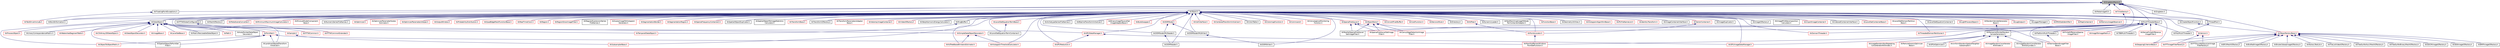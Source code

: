 digraph "itkSingletonMacro.h"
{
 // LATEX_PDF_SIZE
  edge [fontname="Helvetica",fontsize="10",labelfontname="Helvetica",labelfontsize="10"];
  node [fontname="Helvetica",fontsize="10",shape=record];
  Node1 [label="itkSingletonMacro.h",height=0.2,width=0.4,color="black", fillcolor="grey75", style="filled", fontcolor="black",tooltip=" "];
  Node1 -> Node2 [dir="back",color="midnightblue",fontsize="10",style="solid",fontname="Helvetica"];
  Node2 [label="itkBuildInformation.h",height=0.2,width=0.4,color="black", fillcolor="white", style="filled",URL="$itkBuildInformation_8h.html",tooltip=" "];
  Node1 -> Node3 [dir="back",color="midnightblue",fontsize="10",style="solid",fontname="Helvetica"];
  Node3 [label="itkDataObject.h",height=0.2,width=0.4,color="black", fillcolor="white", style="filled",URL="$itkDataObject_8h.html",tooltip=" "];
  Node3 -> Node4 [dir="back",color="midnightblue",fontsize="10",style="solid",fontname="Helvetica"];
  Node4 [label="itkAutoPointerDataObject\lDecorator.h",height=0.2,width=0.4,color="black", fillcolor="white", style="filled",URL="$itkAutoPointerDataObjectDecorator_8h.html",tooltip=" "];
  Node3 -> Node5 [dir="back",color="midnightblue",fontsize="10",style="solid",fontname="Helvetica"];
  Node5 [label="itkCSVArray2DDataObject.h",height=0.2,width=0.4,color="red", fillcolor="white", style="filled",URL="$itkCSVArray2DDataObject_8h.html",tooltip=" "];
  Node3 -> Node7 [dir="back",color="midnightblue",fontsize="10",style="solid",fontname="Helvetica"];
  Node7 [label="itkDataObjectDecorator.h",height=0.2,width=0.4,color="red", fillcolor="white", style="filled",URL="$itkDataObjectDecorator_8h.html",tooltip=" "];
  Node3 -> Node39 [dir="back",color="midnightblue",fontsize="10",style="solid",fontname="Helvetica"];
  Node39 [label="itkGPUDataManager.h",height=0.2,width=0.4,color="red", fillcolor="white", style="filled",URL="$itkGPUDataManager_8h.html",tooltip=" "];
  Node39 -> Node53 [dir="back",color="midnightblue",fontsize="10",style="solid",fontname="Helvetica"];
  Node53 [label="itkGPUImageDataManager.h",height=0.2,width=0.4,color="red", fillcolor="white", style="filled",URL="$itkGPUImageDataManager_8h.html",tooltip=" "];
  Node39 -> Node66 [dir="back",color="midnightblue",fontsize="10",style="solid",fontname="Helvetica"];
  Node66 [label="itkGPUReduction.h",height=0.2,width=0.4,color="red", fillcolor="white", style="filled",URL="$itkGPUReduction_8h.html",tooltip=" "];
  Node3 -> Node67 [dir="back",color="midnightblue",fontsize="10",style="solid",fontname="Helvetica"];
  Node67 [label="itkImageBase.h",height=0.2,width=0.4,color="red", fillcolor="white", style="filled",URL="$itkImageBase_8h.html",tooltip=" "];
  Node3 -> Node940 [dir="back",color="midnightblue",fontsize="10",style="solid",fontname="Helvetica"];
  Node940 [label="itkLevelSetBase.h",height=0.2,width=0.4,color="red", fillcolor="white", style="filled",URL="$itkLevelSetBase_8h.html",tooltip=" "];
  Node3 -> Node942 [dir="back",color="midnightblue",fontsize="10",style="solid",fontname="Helvetica"];
  Node942 [label="itkMatrixResizeableDataObject.h",height=0.2,width=0.4,color="black", fillcolor="white", style="filled",URL="$itkMatrixResizeableDataObject_8h.html",tooltip=" "];
  Node3 -> Node943 [dir="back",color="midnightblue",fontsize="10",style="solid",fontname="Helvetica"];
  Node943 [label="itkPath.h",height=0.2,width=0.4,color="red", fillcolor="white", style="filled",URL="$itkPath_8h.html",tooltip=" "];
  Node3 -> Node952 [dir="back",color="midnightblue",fontsize="10",style="solid",fontname="Helvetica"];
  Node952 [label="itkPointSet.h",height=0.2,width=0.4,color="red", fillcolor="white", style="filled",URL="$itkPointSet_8h.html",tooltip=" "];
  Node952 -> Node263 [dir="back",color="midnightblue",fontsize="10",style="solid",fontname="Helvetica"];
  Node263 [label="itkLandmarkBasedTransform\lInitializer.h",height=0.2,width=0.4,color="black", fillcolor="white", style="filled",URL="$itkLandmarkBasedTransformInitializer_8h.html",tooltip=" "];
  Node952 -> Node959 [dir="back",color="midnightblue",fontsize="10",style="solid",fontname="Helvetica"];
  Node959 [label="itkManifoldParzenWindows\lPointSetFunction.h",height=0.2,width=0.4,color="red", fillcolor="white", style="filled",URL="$itkManifoldParzenWindowsPointSetFunction_8h.html",tooltip=" "];
  Node952 -> Node181 [dir="back",color="midnightblue",fontsize="10",style="solid",fontname="Helvetica"];
  Node181 [label="itkObjectToObjectMetric.h",height=0.2,width=0.4,color="red", fillcolor="white", style="filled",URL="$itkObjectToObjectMetric_8h.html",tooltip=" "];
  Node952 -> Node991 [dir="back",color="midnightblue",fontsize="10",style="solid",fontname="Helvetica"];
  Node991 [label="itkSpatialObjectToPointSet\lFilter.h",height=0.2,width=0.4,color="black", fillcolor="white", style="filled",URL="$itkSpatialObjectToPointSetFilter_8h.html",tooltip=" "];
  Node3 -> Node992 [dir="back",color="midnightblue",fontsize="10",style="solid",fontname="Helvetica"];
  Node992 [label="itkProcessObject.h",height=0.2,width=0.4,color="red", fillcolor="white", style="filled",URL="$itkProcessObject_8h.html",tooltip=" "];
  Node3 -> Node1139 [dir="back",color="midnightblue",fontsize="10",style="solid",fontname="Helvetica"];
  Node1139 [label="itkSample.h",height=0.2,width=0.4,color="red", fillcolor="white", style="filled",URL="$itkSample_8h.html",tooltip=" "];
  Node1139 -> Node1152 [dir="back",color="midnightblue",fontsize="10",style="solid",fontname="Helvetica"];
  Node1152 [label="itkSubsamplerBase.h",height=0.2,width=0.4,color="red", fillcolor="white", style="filled",URL="$itkSubsamplerBase_8h.html",tooltip=" "];
  Node3 -> Node1157 [dir="back",color="midnightblue",fontsize="10",style="solid",fontname="Helvetica"];
  Node1157 [label="itkSimpleDataObjectDecorator.h",height=0.2,width=0.4,color="red", fillcolor="white", style="filled",URL="$itkSimpleDataObjectDecorator_8h.html",tooltip=" "];
  Node1157 -> Node1042 [dir="back",color="midnightblue",fontsize="10",style="solid",fontname="Helvetica"];
  Node1042 [label="itkHistogramThresholdCalculator.h",height=0.2,width=0.4,color="red", fillcolor="white", style="filled",URL="$itkHistogramThresholdCalculator_8h.html",tooltip=" "];
  Node1157 -> Node1159 [dir="back",color="midnightblue",fontsize="10",style="solid",fontname="Helvetica"];
  Node1159 [label="itkKdTreeBasedKmeansEstimator.h",height=0.2,width=0.4,color="red", fillcolor="white", style="filled",URL="$itkKdTreeBasedKmeansEstimator_8h.html",tooltip=" "];
  Node3 -> Node991 [dir="back",color="midnightblue",fontsize="10",style="solid",fontname="Helvetica"];
  Node3 -> Node1160 [dir="back",color="midnightblue",fontsize="10",style="solid",fontname="Helvetica"];
  Node1160 [label="itkTemporalDataObject.h",height=0.2,width=0.4,color="red", fillcolor="white", style="filled",URL="$itkTemporalDataObject_8h.html",tooltip=" "];
  Node3 -> Node1161 [dir="back",color="midnightblue",fontsize="10",style="solid",fontname="Helvetica"];
  Node1161 [label="itkUnaryCorrespondenceMatrix.h",height=0.2,width=0.4,color="black", fillcolor="white", style="filled",URL="$itkUnaryCorrespondenceMatrix_8h.html",tooltip=" "];
  Node3 -> Node1039 [dir="back",color="midnightblue",fontsize="10",style="solid",fontname="Helvetica"];
  Node1039 [label="itkWatershedSegmentTable.h",height=0.2,width=0.4,color="red", fillcolor="white", style="filled",URL="$itkWatershedSegmentTable_8h.html",tooltip=" "];
  Node1 -> Node1162 [dir="back",color="midnightblue",fontsize="10",style="solid",fontname="Helvetica"];
  Node1162 [label="itkFFTWGlobalConfiguration.h",height=0.2,width=0.4,color="black", fillcolor="white", style="filled",URL="$itkFFTWGlobalConfiguration_8h.html",tooltip=" "];
  Node1162 -> Node1163 [dir="back",color="midnightblue",fontsize="10",style="solid",fontname="Helvetica"];
  Node1163 [label="itkFFTWCommon.h",height=0.2,width=0.4,color="red", fillcolor="white", style="filled",URL="$itkFFTWCommon_8h.html",tooltip=" "];
  Node1162 -> Node1164 [dir="back",color="midnightblue",fontsize="10",style="solid",fontname="Helvetica"];
  Node1164 [label="itkFFTWCommonExtended.h",height=0.2,width=0.4,color="red", fillcolor="white", style="filled",URL="$itkFFTWCommonExtended_8h.html",tooltip=" "];
  Node1 -> Node1165 [dir="back",color="midnightblue",fontsize="10",style="solid",fontname="Helvetica"];
  Node1165 [label="itkFloatingPointExceptions.h",height=0.2,width=0.4,color="black", fillcolor="white", style="filled",URL="$itkFloatingPointExceptions_8h.html",tooltip=" "];
  Node1165 -> Node1166 [dir="back",color="midnightblue",fontsize="10",style="solid",fontname="Helvetica"];
  Node1166 [label="itkTestDriverInclude.h",height=0.2,width=0.4,color="red", fillcolor="white", style="filled",URL="$itkTestDriverInclude_8h.html",tooltip=" "];
  Node1 -> Node1169 [dir="back",color="midnightblue",fontsize="10",style="solid",fontname="Helvetica"];
  Node1169 [label="itkMersenneTwisterRandom\lVariateGenerator.h",height=0.2,width=0.4,color="black", fillcolor="white", style="filled",URL="$itkMersenneTwisterRandomVariateGenerator_8h.html",tooltip=" "];
  Node1169 -> Node626 [dir="back",color="midnightblue",fontsize="10",style="solid",fontname="Helvetica"];
  Node626 [label="itkImageRandomConstIterator\lWithIndex.h",height=0.2,width=0.4,color="red", fillcolor="white", style="filled",URL="$itkImageRandomConstIteratorWithIndex_8h.html",tooltip=" "];
  Node1169 -> Node647 [dir="back",color="midnightblue",fontsize="10",style="solid",fontname="Helvetica"];
  Node647 [label="itkImageRandomConstIterator\lWithOnlyIndex.h",height=0.2,width=0.4,color="black", fillcolor="white", style="filled",URL="$itkImageRandomConstIteratorWithOnlyIndex_8h.html",tooltip=" "];
  Node1169 -> Node632 [dir="back",color="midnightblue",fontsize="10",style="solid",fontname="Helvetica"];
  Node632 [label="itkImageRandomNonRepeating\lConstIteratorWithIndex.h",height=0.2,width=0.4,color="red", fillcolor="white", style="filled",URL="$itkImageRandomNonRepeatingConstIteratorWithIndex_8h.html",tooltip=" "];
  Node1169 -> Node1170 [dir="back",color="midnightblue",fontsize="10",style="solid",fontname="Helvetica"];
  Node1170 [label="itkParticleSwarmOptimizer\lBase.h",height=0.2,width=0.4,color="red", fillcolor="white", style="filled",URL="$itkParticleSwarmOptimizerBase_8h.html",tooltip=" "];
  Node1169 -> Node1173 [dir="back",color="midnightblue",fontsize="10",style="solid",fontname="Helvetica"];
  Node1173 [label="itkSPSAOptimizer.h",height=0.2,width=0.4,color="black", fillcolor="white", style="filled",URL="$itkSPSAOptimizer_8h.html",tooltip=" "];
  Node1169 -> Node1155 [dir="back",color="midnightblue",fontsize="10",style="solid",fontname="Helvetica"];
  Node1155 [label="itkUniformRandomSpatialNeighbor\lSubsampler.h",height=0.2,width=0.4,color="red", fillcolor="white", style="filled",URL="$itkUniformRandomSpatialNeighborSubsampler_8h.html",tooltip=" "];
  Node1 -> Node1174 [dir="back",color="midnightblue",fontsize="10",style="solid",fontname="Helvetica"];
  Node1174 [label="itkMetaImageIO.h",height=0.2,width=0.4,color="black", fillcolor="white", style="filled",URL="$itkMetaImageIO_8h.html",tooltip=" "];
  Node1 -> Node1055 [dir="back",color="midnightblue",fontsize="10",style="solid",fontname="Helvetica"];
  Node1055 [label="itkMultiThreaderBase.h",height=0.2,width=0.4,color="black", fillcolor="white", style="filled",URL="$itkMultiThreaderBase_8h.html",tooltip=" "];
  Node1055 -> Node279 [dir="back",color="midnightblue",fontsize="10",style="solid",fontname="Helvetica"];
  Node279 [label="itkCannyEdgeDetectionImage\lFilter.h",height=0.2,width=0.4,color="red", fillcolor="white", style="filled",URL="$itkCannyEdgeDetectionImageFilter_8h.html",tooltip=" "];
  Node1055 -> Node303 [dir="back",color="midnightblue",fontsize="10",style="solid",fontname="Helvetica"];
  Node303 [label="itkDenseFiniteDifference\lImageFilter.h",height=0.2,width=0.4,color="red", fillcolor="white", style="filled",URL="$itkDenseFiniteDifferenceImageFilter_8h.html",tooltip=" "];
  Node1055 -> Node1056 [dir="back",color="midnightblue",fontsize="10",style="solid",fontname="Helvetica"];
  Node1056 [label="itkDomainThreader.h",height=0.2,width=0.4,color="red", fillcolor="white", style="filled",URL="$itkDomainThreader_8h.html",tooltip=" "];
  Node1055 -> Node305 [dir="back",color="midnightblue",fontsize="10",style="solid",fontname="Helvetica"];
  Node305 [label="itkFiniteDifferenceSparse\lImageFilter.h",height=0.2,width=0.4,color="red", fillcolor="white", style="filled",URL="$itkFiniteDifferenceSparseImageFilter_8h.html",tooltip=" "];
  Node1055 -> Node84 [dir="back",color="midnightblue",fontsize="10",style="solid",fontname="Helvetica"];
  Node84 [label="itkImageToImageMetric.h",height=0.2,width=0.4,color="red", fillcolor="white", style="filled",URL="$itkImageToImageMetric_8h.html",tooltip=" "];
  Node1055 -> Node959 [dir="back",color="midnightblue",fontsize="10",style="solid",fontname="Helvetica"];
  Node1055 -> Node311 [dir="back",color="midnightblue",fontsize="10",style="solid",fontname="Helvetica"];
  Node311 [label="itkNarrowBandImageFilter\lBase.h",height=0.2,width=0.4,color="red", fillcolor="white", style="filled",URL="$itkNarrowBandImageFilterBase_8h.html",tooltip=" "];
  Node1055 -> Node312 [dir="back",color="midnightblue",fontsize="10",style="solid",fontname="Helvetica"];
  Node312 [label="itkParallelSparseFieldLevel\lSetImageFilter.h",height=0.2,width=0.4,color="black", fillcolor="white", style="filled",URL="$itkParallelSparseFieldLevelSetImageFilter_8h.html",tooltip=" "];
  Node1055 -> Node1077 [dir="back",color="midnightblue",fontsize="10",style="solid",fontname="Helvetica"];
  Node1077 [label="itkPlatformMultiThreader.h",height=0.2,width=0.4,color="black", fillcolor="white", style="filled",URL="$itkPlatformMultiThreader_8h.html",tooltip=" "];
  Node1077 -> Node311 [dir="back",color="midnightblue",fontsize="10",style="solid",fontname="Helvetica"];
  Node1055 -> Node1078 [dir="back",color="midnightblue",fontsize="10",style="solid",fontname="Helvetica"];
  Node1078 [label="itkPoolMultiThreader.h",height=0.2,width=0.4,color="black", fillcolor="white", style="filled",URL="$itkPoolMultiThreader_8h.html",tooltip=" "];
  Node1055 -> Node313 [dir="back",color="midnightblue",fontsize="10",style="solid",fontname="Helvetica"];
  Node313 [label="itkSparseFieldLevelSetImage\lFilter.h",height=0.2,width=0.4,color="red", fillcolor="white", style="filled",URL="$itkSparseFieldLevelSetImageFilter_8h.html",tooltip=" "];
  Node1055 -> Node1079 [dir="back",color="midnightblue",fontsize="10",style="solid",fontname="Helvetica"];
  Node1079 [label="itkTBBMultiThreader.h",height=0.2,width=0.4,color="black", fillcolor="white", style="filled",URL="$itkTBBMultiThreader_8h.html",tooltip=" "];
  Node1055 -> Node1080 [dir="back",color="midnightblue",fontsize="10",style="solid",fontname="Helvetica"];
  Node1080 [label="itkThreadedDomainPartitioner.h",height=0.2,width=0.4,color="red", fillcolor="white", style="filled",URL="$itkThreadedDomainPartitioner_8h.html",tooltip=" "];
  Node1 -> Node1175 [dir="back",color="midnightblue",fontsize="10",style="solid",fontname="Helvetica"];
  Node1175 [label="itkObject.h",height=0.2,width=0.4,color="black", fillcolor="white", style="filled",URL="$itkObject_8h.html",tooltip=" "];
  Node1175 -> Node1176 [dir="back",color="midnightblue",fontsize="10",style="solid",fontname="Helvetica"];
  Node1176 [label="itkArchetypeSeriesFileNames.h",height=0.2,width=0.4,color="black", fillcolor="white", style="filled",URL="$itkArchetypeSeriesFileNames_8h.html",tooltip=" "];
  Node1175 -> Node1177 [dir="back",color="midnightblue",fontsize="10",style="solid",fontname="Helvetica"];
  Node1177 [label="itkBSplineTransformInitializer.h",height=0.2,width=0.4,color="black", fillcolor="white", style="filled",URL="$itkBSplineTransformInitializer_8h.html",tooltip=" "];
  Node1175 -> Node264 [dir="back",color="midnightblue",fontsize="10",style="solid",fontname="Helvetica"];
  Node264 [label="itkBinaryImageToLevelSet\lImageAdaptorBase.h",height=0.2,width=0.4,color="red", fillcolor="white", style="filled",URL="$itkBinaryImageToLevelSetImageAdaptorBase_8h.html",tooltip=" "];
  Node1175 -> Node2 [dir="back",color="midnightblue",fontsize="10",style="solid",fontname="Helvetica"];
  Node1175 -> Node1178 [dir="back",color="midnightblue",fontsize="10",style="solid",fontname="Helvetica"];
  Node1178 [label="itkByteSwapper.h",height=0.2,width=0.4,color="red", fillcolor="white", style="filled",URL="$itkByteSwapper_8h.html",tooltip=" "];
  Node1175 -> Node1197 [dir="back",color="midnightblue",fontsize="10",style="solid",fontname="Helvetica"];
  Node1197 [label="itkCellInterface.h",height=0.2,width=0.4,color="red", fillcolor="white", style="filled",URL="$itkCellInterface_8h.html",tooltip=" "];
  Node1175 -> Node652 [dir="back",color="midnightblue",fontsize="10",style="solid",fontname="Helvetica"];
  Node652 [label="itkCenteredTransformInitializer.h",height=0.2,width=0.4,color="red", fillcolor="white", style="filled",URL="$itkCenteredTransformInitializer_8h.html",tooltip=" "];
  Node1175 -> Node1214 [dir="back",color="midnightblue",fontsize="10",style="solid",fontname="Helvetica"];
  Node1214 [label="itkColorTable.h",height=0.2,width=0.4,color="black", fillcolor="white", style="filled",URL="$itkColorTable_8h.html",tooltip=" "];
  Node1175 -> Node1215 [dir="back",color="midnightblue",fontsize="10",style="solid",fontname="Helvetica"];
  Node1215 [label="itkColormapFunction.h",height=0.2,width=0.4,color="red", fillcolor="white", style="filled",URL="$itkColormapFunction_8h.html",tooltip=" "];
  Node1175 -> Node1231 [dir="back",color="midnightblue",fontsize="10",style="solid",fontname="Helvetica"];
  Node1231 [label="itkCommand.h",height=0.2,width=0.4,color="red", fillcolor="white", style="filled",URL="$itkCommand_8h.html",tooltip=" "];
  Node1175 -> Node1247 [dir="back",color="midnightblue",fontsize="10",style="solid",fontname="Helvetica"];
  Node1247 [label="itkConvergenceMonitoring\lFunction.h",height=0.2,width=0.4,color="red", fillcolor="white", style="filled",URL="$itkConvergenceMonitoringFunction_8h.html",tooltip=" "];
  Node1175 -> Node1249 [dir="back",color="midnightblue",fontsize="10",style="solid",fontname="Helvetica"];
  Node1249 [label="itkConvertPixelBuffer.h",height=0.2,width=0.4,color="red", fillcolor="white", style="filled",URL="$itkConvertPixelBuffer_8h.html",tooltip=" "];
  Node1175 -> Node1252 [dir="back",color="midnightblue",fontsize="10",style="solid",fontname="Helvetica"];
  Node1252 [label="itkCostFunction.h",height=0.2,width=0.4,color="red", fillcolor="white", style="filled",URL="$itkCostFunction_8h.html",tooltip=" "];
  Node1175 -> Node1278 [dir="back",color="midnightblue",fontsize="10",style="solid",fontname="Helvetica"];
  Node1278 [label="itkCreateObjectFunction.h",height=0.2,width=0.4,color="black", fillcolor="white", style="filled",URL="$itkCreateObjectFunction_8h.html",tooltip=" "];
  Node1278 -> Node1279 [dir="back",color="midnightblue",fontsize="10",style="solid",fontname="Helvetica"];
  Node1279 [label="itkObjectFactoryBase.h",height=0.2,width=0.4,color="red", fillcolor="white", style="filled",URL="$itkObjectFactoryBase_8h.html",tooltip=" "];
  Node1279 -> Node1280 [dir="back",color="midnightblue",fontsize="10",style="solid",fontname="Helvetica"];
  Node1280 [label="itkBMPImageIOFactory.h",height=0.2,width=0.4,color="black", fillcolor="white", style="filled",URL="$itkBMPImageIOFactory_8h.html",tooltip=" "];
  Node1279 -> Node1182 [dir="back",color="midnightblue",fontsize="10",style="solid",fontname="Helvetica"];
  Node1182 [label="itkBYUMeshIOFactory.h",height=0.2,width=0.4,color="black", fillcolor="white", style="filled",URL="$itkBYUMeshIOFactory_8h.html",tooltip=" "];
  Node1279 -> Node1281 [dir="back",color="midnightblue",fontsize="10",style="solid",fontname="Helvetica"];
  Node1281 [label="itkBioRadImageIOFactory.h",height=0.2,width=0.4,color="black", fillcolor="white", style="filled",URL="$itkBioRadImageIOFactory_8h.html",tooltip=" "];
  Node1279 -> Node1282 [dir="back",color="midnightblue",fontsize="10",style="solid",fontname="Helvetica"];
  Node1282 [label="itkBruker2dseqImageIOFactory.h",height=0.2,width=0.4,color="black", fillcolor="white", style="filled",URL="$itkBruker2dseqImageIOFactory_8h.html",tooltip=" "];
  Node1279 -> Node392 [dir="back",color="midnightblue",fontsize="10",style="solid",fontname="Helvetica"];
  Node392 [label="itkFFTDiscreteGaussianImage\lFilterFactory.h",height=0.2,width=0.4,color="black", fillcolor="white", style="filled",URL="$itkFFTDiscreteGaussianImageFilterFactory_8h.html",tooltip=" "];
  Node1279 -> Node394 [dir="back",color="midnightblue",fontsize="10",style="solid",fontname="Helvetica"];
  Node394 [label="itkFFTImageFilterFactory.h",height=0.2,width=0.4,color="red", fillcolor="white", style="filled",URL="$itkFFTImageFilterFactory_8h.html",tooltip=" "];
  Node1279 -> Node1283 [dir="back",color="midnightblue",fontsize="10",style="solid",fontname="Helvetica"];
  Node1283 [label="itkFactoryTestLib.h",height=0.2,width=0.4,color="black", fillcolor="white", style="filled",URL="$itkFactoryTestLib_8h.html",tooltip=" "];
  Node1279 -> Node1284 [dir="back",color="midnightblue",fontsize="10",style="solid",fontname="Helvetica"];
  Node1284 [label="itkFileListVideoIOFactory.h",height=0.2,width=0.4,color="black", fillcolor="white", style="filled",URL="$itkFileListVideoIOFactory_8h.html",tooltip=" "];
  Node1279 -> Node1184 [dir="back",color="midnightblue",fontsize="10",style="solid",fontname="Helvetica"];
  Node1184 [label="itkFreeSurferAsciiMeshIOFactory.h",height=0.2,width=0.4,color="black", fillcolor="white", style="filled",URL="$itkFreeSurferAsciiMeshIOFactory_8h.html",tooltip=" "];
  Node1279 -> Node1185 [dir="back",color="midnightblue",fontsize="10",style="solid",fontname="Helvetica"];
  Node1185 [label="itkFreeSurferBinaryMeshIOFactory.h",height=0.2,width=0.4,color="black", fillcolor="white", style="filled",URL="$itkFreeSurferBinaryMeshIOFactory_8h.html",tooltip=" "];
  Node1279 -> Node1285 [dir="back",color="midnightblue",fontsize="10",style="solid",fontname="Helvetica"];
  Node1285 [label="itkGDCMImageIOFactory.h",height=0.2,width=0.4,color="black", fillcolor="white", style="filled",URL="$itkGDCMImageIOFactory_8h.html",tooltip=" "];
  Node1279 -> Node1286 [dir="back",color="midnightblue",fontsize="10",style="solid",fontname="Helvetica"];
  Node1286 [label="itkGE4ImageIOFactory.h",height=0.2,width=0.4,color="black", fillcolor="white", style="filled",URL="$itkGE4ImageIOFactory_8h.html",tooltip=" "];
  Node1279 -> Node1526 [dir="back",color="midnightblue",fontsize="10",style="solid",fontname="Helvetica"];
  Node1526 [label="itkStoppingCriterionBase.h",height=0.2,width=0.4,color="red", fillcolor="white", style="filled",URL="$itkStoppingCriterionBase_8h.html",tooltip=" "];
  Node1175 -> Node1303 [dir="back",color="midnightblue",fontsize="10",style="solid",fontname="Helvetica"];
  Node1303 [label="itkDOMNode.h",height=0.2,width=0.4,color="red", fillcolor="white", style="filled",URL="$itkDOMNode_8h.html",tooltip=" "];
  Node1303 -> Node1304 [dir="back",color="midnightblue",fontsize="10",style="solid",fontname="Helvetica"];
  Node1304 [label="itkDOMNodeXMLReader.h",height=0.2,width=0.4,color="black", fillcolor="white", style="filled",URL="$itkDOMNodeXMLReader_8h.html",tooltip=" "];
  Node1304 -> Node1305 [dir="back",color="midnightblue",fontsize="10",style="solid",fontname="Helvetica"];
  Node1305 [label="itkDOMReader.h",height=0.2,width=0.4,color="black", fillcolor="white", style="filled",URL="$itkDOMReader_8h.html",tooltip=" "];
  Node1303 -> Node1306 [dir="back",color="midnightblue",fontsize="10",style="solid",fontname="Helvetica"];
  Node1306 [label="itkDOMNodeXMLWriter.h",height=0.2,width=0.4,color="black", fillcolor="white", style="filled",URL="$itkDOMNodeXMLWriter_8h.html",tooltip=" "];
  Node1306 -> Node1307 [dir="back",color="midnightblue",fontsize="10",style="solid",fontname="Helvetica"];
  Node1307 [label="itkDOMWriter.h",height=0.2,width=0.4,color="black", fillcolor="white", style="filled",URL="$itkDOMWriter_8h.html",tooltip=" "];
  Node1175 -> Node1304 [dir="back",color="midnightblue",fontsize="10",style="solid",fontname="Helvetica"];
  Node1175 -> Node1306 [dir="back",color="midnightblue",fontsize="10",style="solid",fontname="Helvetica"];
  Node1175 -> Node1305 [dir="back",color="midnightblue",fontsize="10",style="solid",fontname="Helvetica"];
  Node1175 -> Node1307 [dir="back",color="midnightblue",fontsize="10",style="solid",fontname="Helvetica"];
  Node1175 -> Node3 [dir="back",color="midnightblue",fontsize="10",style="solid",fontname="Helvetica"];
  Node1175 -> Node1309 [dir="back",color="midnightblue",fontsize="10",style="solid",fontname="Helvetica"];
  Node1309 [label="itkDecisionRule.h",height=0.2,width=0.4,color="red", fillcolor="white", style="filled",URL="$itkDecisionRule_8h.html",tooltip=" "];
  Node1175 -> Node1530 [dir="back",color="midnightblue",fontsize="10",style="solid",fontname="Helvetica"];
  Node1530 [label="itkDirectory.h",height=0.2,width=0.4,color="black", fillcolor="white", style="filled",URL="$itkDirectory_8h.html",tooltip=" "];
  Node1175 -> Node1056 [dir="back",color="midnightblue",fontsize="10",style="solid",fontname="Helvetica"];
  Node1175 -> Node1314 [dir="back",color="midnightblue",fontsize="10",style="solid",fontname="Helvetica"];
  Node1314 [label="itkDynamicLoader.h",height=0.2,width=0.4,color="black", fillcolor="white", style="filled",URL="$itkDynamicLoader_8h.html",tooltip=" "];
  Node1175 -> Node1162 [dir="back",color="midnightblue",fontsize="10",style="solid",fontname="Helvetica"];
  Node1175 -> Node412 [dir="back",color="midnightblue",fontsize="10",style="solid",fontname="Helvetica"];
  Node412 [label="itkFastMarchingImageToNode\lPairContainerAdaptor.h",height=0.2,width=0.4,color="black", fillcolor="white", style="filled",URL="$itkFastMarchingImageToNodePairContainerAdaptor_8h.html",tooltip=" "];
  Node1175 -> Node1317 [dir="back",color="midnightblue",fontsize="10",style="solid",fontname="Helvetica"];
  Node1317 [label="itkFunctionBase.h",height=0.2,width=0.4,color="red", fillcolor="white", style="filled",URL="$itkFunctionBase_8h.html",tooltip=" "];
  Node1175 -> Node39 [dir="back",color="midnightblue",fontsize="10",style="solid",fontname="Helvetica"];
  Node1175 -> Node53 [dir="back",color="midnightblue",fontsize="10",style="solid",fontname="Helvetica"];
  Node1175 -> Node66 [dir="back",color="midnightblue",fontsize="10",style="solid",fontname="Helvetica"];
  Node1175 -> Node1531 [dir="back",color="midnightblue",fontsize="10",style="solid",fontname="Helvetica"];
  Node1531 [label="itkGeometryUtilities.h",height=0.2,width=0.4,color="black", fillcolor="white", style="filled",URL="$itkGeometryUtilities_8h.html",tooltip=" "];
  Node1175 -> Node1363 [dir="back",color="midnightblue",fontsize="10",style="solid",fontname="Helvetica"];
  Node1363 [label="itkHistogramAlgorithmBase.h",height=0.2,width=0.4,color="red", fillcolor="white", style="filled",URL="$itkHistogramAlgorithmBase_8h.html",tooltip=" "];
  Node1175 -> Node1042 [dir="back",color="midnightblue",fontsize="10",style="solid",fontname="Helvetica"];
  Node1175 -> Node1532 [dir="back",color="midnightblue",fontsize="10",style="solid",fontname="Helvetica"];
  Node1532 [label="itkIPLFileNameList.h",height=0.2,width=0.4,color="red", fillcolor="white", style="filled",URL="$itkIPLFileNameList_8h.html",tooltip=" "];
  Node1175 -> Node1477 [dir="back",color="midnightblue",fontsize="10",style="solid",fontname="Helvetica"];
  Node1477 [label="itkIdentityTransform.h",height=0.2,width=0.4,color="red", fillcolor="white", style="filled",URL="$itkIdentityTransform_8h.html",tooltip=" "];
  Node1175 -> Node1533 [dir="back",color="midnightblue",fontsize="10",style="solid",fontname="Helvetica"];
  Node1533 [label="itkImageContainerInterface.h",height=0.2,width=0.4,color="black", fillcolor="white", style="filled",URL="$itkImageContainerInterface_8h.html",tooltip=" "];
  Node1175 -> Node649 [dir="back",color="midnightblue",fontsize="10",style="solid",fontname="Helvetica"];
  Node649 [label="itkImageDuplicator.h",height=0.2,width=0.4,color="black", fillcolor="white", style="filled",URL="$itkImageDuplicator_8h.html",tooltip=" "];
  Node1175 -> Node1371 [dir="back",color="midnightblue",fontsize="10",style="solid",fontname="Helvetica"];
  Node1371 [label="itkImageIOFactory.h",height=0.2,width=0.4,color="black", fillcolor="white", style="filled",URL="$itkImageIOFactory_8h.html",tooltip=" "];
  Node1175 -> Node483 [dir="back",color="midnightblue",fontsize="10",style="solid",fontname="Helvetica"];
  Node483 [label="itkImagePCADecomposition\lCalculator.h",height=0.2,width=0.4,color="black", fillcolor="white", style="filled",URL="$itkImagePCADecompositionCalculator_8h.html",tooltip=" "];
  Node1175 -> Node1400 [dir="back",color="midnightblue",fontsize="10",style="solid",fontname="Helvetica"];
  Node1400 [label="itkImportImageContainer.h",height=0.2,width=0.4,color="red", fillcolor="white", style="filled",URL="$itkImportImageContainer_8h.html",tooltip=" "];
  Node1175 -> Node1534 [dir="back",color="midnightblue",fontsize="10",style="solid",fontname="Helvetica"];
  Node1534 [label="itkIndexedContainerInterface.h",height=0.2,width=0.4,color="black", fillcolor="white", style="filled",URL="$itkIndexedContainerInterface_8h.html",tooltip=" "];
  Node1175 -> Node1147 [dir="back",color="midnightblue",fontsize="10",style="solid",fontname="Helvetica"];
  Node1147 [label="itkKdTree.h",height=0.2,width=0.4,color="red", fillcolor="white", style="filled",URL="$itkKdTree_8h.html",tooltip=" "];
  Node1147 -> Node1145 [dir="back",color="midnightblue",fontsize="10",style="solid",fontname="Helvetica"];
  Node1145 [label="itkPointsLocator.h",height=0.2,width=0.4,color="red", fillcolor="white", style="filled",URL="$itkPointsLocator_8h.html",tooltip=" "];
  Node1145 -> Node959 [dir="back",color="midnightblue",fontsize="10",style="solid",fontname="Helvetica"];
  Node1175 -> Node1159 [dir="back",color="midnightblue",fontsize="10",style="solid",fontname="Helvetica"];
  Node1175 -> Node263 [dir="back",color="midnightblue",fontsize="10",style="solid",fontname="Helvetica"];
  Node1175 -> Node494 [dir="back",color="midnightblue",fontsize="10",style="solid",fontname="Helvetica"];
  Node494 [label="itkLevelSetContainerBase.h",height=0.2,width=0.4,color="red", fillcolor="white", style="filled",URL="$itkLevelSetContainerBase_8h.html",tooltip=" "];
  Node1175 -> Node1535 [dir="back",color="midnightblue",fontsize="10",style="solid",fontname="Helvetica"];
  Node1535 [label="itkLevelSetDomainPartition\lBase.h",height=0.2,width=0.4,color="red", fillcolor="white", style="filled",URL="$itkLevelSetDomainPartitionBase_8h.html",tooltip=" "];
  Node1175 -> Node1403 [dir="back",color="midnightblue",fontsize="10",style="solid",fontname="Helvetica"];
  Node1403 [label="itkLevelSetEquationContainer.h",height=0.2,width=0.4,color="black", fillcolor="white", style="filled",URL="$itkLevelSetEquationContainer_8h.html",tooltip=" "];
  Node1175 -> Node1327 [dir="back",color="midnightblue",fontsize="10",style="solid",fontname="Helvetica"];
  Node1327 [label="itkLevelSetEquationTermBase.h",height=0.2,width=0.4,color="red", fillcolor="white", style="filled",URL="$itkLevelSetEquationTermBase_8h.html",tooltip=" "];
  Node1327 -> Node1333 [dir="back",color="midnightblue",fontsize="10",style="solid",fontname="Helvetica"];
  Node1333 [label="itkLevelSetEquationTermContainer.h",height=0.2,width=0.4,color="black", fillcolor="white", style="filled",URL="$itkLevelSetEquationTermContainer_8h.html",tooltip=" "];
  Node1175 -> Node1333 [dir="back",color="midnightblue",fontsize="10",style="solid",fontname="Helvetica"];
  Node1175 -> Node1405 [dir="back",color="midnightblue",fontsize="10",style="solid",fontname="Helvetica"];
  Node1405 [label="itkLightProcessObject.h",height=0.2,width=0.4,color="red", fillcolor="white", style="filled",URL="$itkLightProcessObject_8h.html",tooltip=" "];
  Node1175 -> Node1421 [dir="back",color="midnightblue",fontsize="10",style="solid",fontname="Helvetica"];
  Node1421 [label="itkLogOutput.h",height=0.2,width=0.4,color="red", fillcolor="white", style="filled",URL="$itkLogOutput_8h.html",tooltip=" "];
  Node1175 -> Node1427 [dir="back",color="midnightblue",fontsize="10",style="solid",fontname="Helvetica"];
  Node1427 [label="itkLoggerManager.h",height=0.2,width=0.4,color="black", fillcolor="white", style="filled",URL="$itkLoggerManager_8h.html",tooltip=" "];
  Node1175 -> Node908 [dir="back",color="midnightblue",fontsize="10",style="solid",fontname="Helvetica"];
  Node908 [label="itkMRASlabIdentifier.h",height=0.2,width=0.4,color="red", fillcolor="white", style="filled",URL="$itkMRASlabIdentifier_8h.html",tooltip=" "];
  Node1175 -> Node1431 [dir="back",color="midnightblue",fontsize="10",style="solid",fontname="Helvetica"];
  Node1431 [label="itkMapContainer.h",height=0.2,width=0.4,color="red", fillcolor="white", style="filled",URL="$itkMapContainer_8h.html",tooltip=" "];
  Node1175 -> Node1434 [dir="back",color="midnightblue",fontsize="10",style="solid",fontname="Helvetica"];
  Node1434 [label="itkMemoryUsageObserver.h",height=0.2,width=0.4,color="red", fillcolor="white", style="filled",URL="$itkMemoryUsageObserver_8h.html",tooltip=" "];
  Node1175 -> Node1188 [dir="back",color="midnightblue",fontsize="10",style="solid",fontname="Helvetica"];
  Node1188 [label="itkMeshIOFactory.h",height=0.2,width=0.4,color="black", fillcolor="white", style="filled",URL="$itkMeshIOFactory_8h.html",tooltip=" "];
  Node1175 -> Node1109 [dir="back",color="midnightblue",fontsize="10",style="solid",fontname="Helvetica"];
  Node1109 [label="itkMetaSceneConverter.h",height=0.2,width=0.4,color="red", fillcolor="white", style="filled",URL="$itkMetaSceneConverter_8h.html",tooltip=" "];
  Node1175 -> Node1440 [dir="back",color="midnightblue",fontsize="10",style="solid",fontname="Helvetica"];
  Node1440 [label="itkMinimumMaximumImageCalculator.h",height=0.2,width=0.4,color="red", fillcolor="white", style="filled",URL="$itkMinimumMaximumImageCalculator_8h.html",tooltip=" "];
  Node1175 -> Node1346 [dir="back",color="midnightblue",fontsize="10",style="solid",fontname="Helvetica"];
  Node1346 [label="itkMixtureModelComponent\lBase.h",height=0.2,width=0.4,color="red", fillcolor="white", style="filled",URL="$itkMixtureModelComponentBase_8h.html",tooltip=" "];
  Node1175 -> Node1055 [dir="back",color="midnightblue",fontsize="10",style="solid",fontname="Helvetica"];
  Node1175 -> Node1443 [dir="back",color="midnightblue",fontsize="10",style="solid",fontname="Helvetica"];
  Node1443 [label="itkNumericSeriesFileNames.h",height=0.2,width=0.4,color="black", fillcolor="white", style="filled",URL="$itkNumericSeriesFileNames_8h.html",tooltip=" "];
  Node1175 -> Node1444 [dir="back",color="midnightblue",fontsize="10",style="solid",fontname="Helvetica"];
  Node1444 [label="itkObjectStore.h",height=0.2,width=0.4,color="red", fillcolor="white", style="filled",URL="$itkObjectStore_8h.html",tooltip=" "];
  Node1444 -> Node279 [dir="back",color="midnightblue",fontsize="10",style="solid",fontname="Helvetica"];
  Node1444 -> Node311 [dir="back",color="midnightblue",fontsize="10",style="solid",fontname="Helvetica"];
  Node1444 -> Node312 [dir="back",color="midnightblue",fontsize="10",style="solid",fontname="Helvetica"];
  Node1444 -> Node313 [dir="back",color="midnightblue",fontsize="10",style="solid",fontname="Helvetica"];
  Node1175 -> Node181 [dir="back",color="midnightblue",fontsize="10",style="solid",fontname="Helvetica"];
  Node1175 -> Node1445 [dir="back",color="midnightblue",fontsize="10",style="solid",fontname="Helvetica"];
  Node1445 [label="itkOptimizer.h",height=0.2,width=0.4,color="red", fillcolor="white", style="filled",URL="$itkOptimizer_8h.html",tooltip=" "];
  Node1175 -> Node1447 [dir="back",color="midnightblue",fontsize="10",style="solid",fontname="Helvetica"];
  Node1447 [label="itkOptimizerParameterScales\lEstimator.h",height=0.2,width=0.4,color="red", fillcolor="white", style="filled",URL="$itkOptimizerParameterScalesEstimator_8h.html",tooltip=" "];
  Node1175 -> Node1537 [dir="back",color="midnightblue",fontsize="10",style="solid",fontname="Helvetica"];
  Node1537 [label="itkOptimizerParametersHelper.h",height=0.2,width=0.4,color="red", fillcolor="white", style="filled",URL="$itkOptimizerParametersHelper_8h.html",tooltip=" "];
  Node1175 -> Node1539 [dir="back",color="midnightblue",fontsize="10",style="solid",fontname="Helvetica"];
  Node1539 [label="itkOutputWindow.h",height=0.2,width=0.4,color="red", fillcolor="white", style="filled",URL="$itkOutputWindow_8h.html",tooltip=" "];
  Node1175 -> Node1145 [dir="back",color="midnightblue",fontsize="10",style="solid",fontname="Helvetica"];
  Node1175 -> Node1448 [dir="back",color="midnightblue",fontsize="10",style="solid",fontname="Helvetica"];
  Node1448 [label="itkProbabilityDistribution.h",height=0.2,width=0.4,color="red", fillcolor="white", style="filled",URL="$itkProbabilityDistribution_8h.html",tooltip=" "];
  Node1175 -> Node1452 [dir="back",color="midnightblue",fontsize="10",style="solid",fontname="Helvetica"];
  Node1452 [label="itkQuadEdgeMeshFunctionBase.h",height=0.2,width=0.4,color="red", fillcolor="white", style="filled",URL="$itkQuadEdgeMeshFunctionBase_8h.html",tooltip=" "];
  Node1175 -> Node1540 [dir="back",color="midnightblue",fontsize="10",style="solid",fontname="Helvetica"];
  Node1540 [label="itkRandomVariateGenerator\lBase.h",height=0.2,width=0.4,color="red", fillcolor="white", style="filled",URL="$itkRandomVariateGeneratorBase_8h.html",tooltip=" "];
  Node1540 -> Node1169 [dir="back",color="midnightblue",fontsize="10",style="solid",fontname="Helvetica"];
  Node1175 -> Node1462 [dir="back",color="midnightblue",fontsize="10",style="solid",fontname="Helvetica"];
  Node1462 [label="itkRealTimeClock.h",height=0.2,width=0.4,color="red", fillcolor="white", style="filled",URL="$itkRealTimeClock_8h.html",tooltip=" "];
  Node1175 -> Node1541 [dir="back",color="midnightblue",fontsize="10",style="solid",fontname="Helvetica"];
  Node1541 [label="itkRegion.h",height=0.2,width=0.4,color="red", fillcolor="white", style="filled",URL="$itkRegion_8h.html",tooltip=" "];
  Node1175 -> Node855 [dir="back",color="midnightblue",fontsize="10",style="solid",fontname="Helvetica"];
  Node855 [label="itkRegionGrowImageFilter.h",height=0.2,width=0.4,color="red", fillcolor="white", style="filled",URL="$itkRegionGrowImageFilter_8h.html",tooltip=" "];
  Node1175 -> Node1464 [dir="back",color="midnightblue",fontsize="10",style="solid",fontname="Helvetica"];
  Node1464 [label="itkRegularExpressionSeries\lFileNames.h",height=0.2,width=0.4,color="black", fillcolor="white", style="filled",URL="$itkRegularExpressionSeriesFileNames_8h.html",tooltip=" "];
  Node1175 -> Node1465 [dir="back",color="midnightblue",fontsize="10",style="solid",fontname="Helvetica"];
  Node1465 [label="itkRingBuffer.h",height=0.2,width=0.4,color="black", fillcolor="white", style="filled",URL="$itkRingBuffer_8h.html",tooltip=" "];
  Node1465 -> Node1160 [dir="back",color="midnightblue",fontsize="10",style="solid",fontname="Helvetica"];
  Node1175 -> Node489 [dir="back",color="midnightblue",fontsize="10",style="solid",fontname="Helvetica"];
  Node489 [label="itkScalarImageToHistogram\lGenerator.h",height=0.2,width=0.4,color="red", fillcolor="white", style="filled",URL="$itkScalarImageToHistogramGenerator_8h.html",tooltip=" "];
  Node1175 -> Node1466 [dir="back",color="midnightblue",fontsize="10",style="solid",fontname="Helvetica"];
  Node1466 [label="itkSegmentationBorder.h",height=0.2,width=0.4,color="red", fillcolor="white", style="filled",URL="$itkSegmentationBorder_8h.html",tooltip=" "];
  Node1175 -> Node1469 [dir="back",color="midnightblue",fontsize="10",style="solid",fontname="Helvetica"];
  Node1469 [label="itkSegmentationRegion.h",height=0.2,width=0.4,color="red", fillcolor="white", style="filled",URL="$itkSegmentationRegion_8h.html",tooltip=" "];
  Node1175 -> Node1470 [dir="back",color="midnightblue",fontsize="10",style="solid",fontname="Helvetica"];
  Node1470 [label="itkSparseFieldLayer.h",height=0.2,width=0.4,color="red", fillcolor="white", style="filled",URL="$itkSparseFieldLayer_8h.html",tooltip=" "];
  Node1470 -> Node279 [dir="back",color="midnightblue",fontsize="10",style="solid",fontname="Helvetica"];
  Node1470 -> Node312 [dir="back",color="midnightblue",fontsize="10",style="solid",fontname="Helvetica"];
  Node1470 -> Node313 [dir="back",color="midnightblue",fontsize="10",style="solid",fontname="Helvetica"];
  Node1175 -> Node1471 [dir="back",color="midnightblue",fontsize="10",style="solid",fontname="Helvetica"];
  Node1471 [label="itkSparseFrequencyContainer2.h",height=0.2,width=0.4,color="red", fillcolor="white", style="filled",URL="$itkSparseFrequencyContainer2_8h.html",tooltip=" "];
  Node1175 -> Node1123 [dir="back",color="midnightblue",fontsize="10",style="solid",fontname="Helvetica"];
  Node1123 [label="itkSpatialObjectDuplicator.h",height=0.2,width=0.4,color="black", fillcolor="white", style="filled",URL="$itkSpatialObjectDuplicator_8h.html",tooltip=" "];
  Node1175 -> Node1143 [dir="back",color="midnightblue",fontsize="10",style="solid",fontname="Helvetica"];
  Node1143 [label="itkSpatialObjectToImageStatistics\lCalculator.h",height=0.2,width=0.4,color="black", fillcolor="white", style="filled",URL="$itkSpatialObjectToImageStatisticsCalculator_8h.html",tooltip=" "];
  Node1175 -> Node1526 [dir="back",color="midnightblue",fontsize="10",style="solid",fontname="Helvetica"];
  Node1175 -> Node1152 [dir="back",color="midnightblue",fontsize="10",style="solid",fontname="Helvetica"];
  Node1175 -> Node1474 [dir="back",color="midnightblue",fontsize="10",style="solid",fontname="Helvetica"];
  Node1474 [label="itkThreadPool.h",height=0.2,width=0.4,color="black", fillcolor="white", style="filled",URL="$itkThreadPool_8h.html",tooltip=" "];
  Node1474 -> Node1078 [dir="back",color="midnightblue",fontsize="10",style="solid",fontname="Helvetica"];
  Node1175 -> Node1080 [dir="back",color="midnightblue",fontsize="10",style="solid",fontname="Helvetica"];
  Node1175 -> Node1475 [dir="back",color="midnightblue",fontsize="10",style="solid",fontname="Helvetica"];
  Node1475 [label="itkTransformBase.h",height=0.2,width=0.4,color="red", fillcolor="white", style="filled",URL="$itkTransformBase_8h.html",tooltip=" "];
  Node1175 -> Node1417 [dir="back",color="midnightblue",fontsize="10",style="solid",fontname="Helvetica"];
  Node1417 [label="itkTransformIOFactory.h",height=0.2,width=0.4,color="black", fillcolor="white", style="filled",URL="$itkTransformIOFactory_8h.html",tooltip=" "];
  Node1175 -> Node1516 [dir="back",color="midnightblue",fontsize="10",style="solid",fontname="Helvetica"];
  Node1516 [label="itkTransformParametersAdaptor\lBase.h",height=0.2,width=0.4,color="red", fillcolor="white", style="filled",URL="$itkTransformParametersAdaptorBase_8h.html",tooltip=" "];
  Node1175 -> Node1517 [dir="back",color="midnightblue",fontsize="10",style="solid",fontname="Helvetica"];
  Node1517 [label="itkValarrayImageContainer.h",height=0.2,width=0.4,color="red", fillcolor="white", style="filled",URL="$itkValarrayImageContainer_8h.html",tooltip=" "];
  Node1175 -> Node1519 [dir="back",color="midnightblue",fontsize="10",style="solid",fontname="Helvetica"];
  Node1519 [label="itkVectorContainer.h",height=0.2,width=0.4,color="red", fillcolor="white", style="filled",URL="$itkVectorContainer_8h.html",tooltip=" "];
  Node1519 -> Node1145 [dir="back",color="midnightblue",fontsize="10",style="solid",fontname="Helvetica"];
  Node1175 -> Node1523 [dir="back",color="midnightblue",fontsize="10",style="solid",fontname="Helvetica"];
  Node1523 [label="itkVersion.h",height=0.2,width=0.4,color="red", fillcolor="white", style="filled",URL="$itkVersion_8h.html",tooltip=" "];
  Node1523 -> Node392 [dir="back",color="midnightblue",fontsize="10",style="solid",fontname="Helvetica"];
  Node1523 -> Node394 [dir="back",color="midnightblue",fontsize="10",style="solid",fontname="Helvetica"];
  Node1175 -> Node1392 [dir="back",color="midnightblue",fontsize="10",style="solid",fontname="Helvetica"];
  Node1392 [label="itkVideoIOFactory.h",height=0.2,width=0.4,color="red", fillcolor="white", style="filled",URL="$itkVideoIOFactory_8h.html",tooltip=" "];
  Node1175 -> Node386 [dir="back",color="midnightblue",fontsize="10",style="solid",fontname="Helvetica"];
  Node386 [label="itkWarpHarmonicEnergyCalculator.h",height=0.2,width=0.4,color="black", fillcolor="white", style="filled",URL="$itkWarpHarmonicEnergyCalculator_8h.html",tooltip=" "];
  Node1 -> Node1279 [dir="back",color="midnightblue",fontsize="10",style="solid",fontname="Helvetica"];
  Node1 -> Node1553 [dir="back",color="midnightblue",fontsize="10",style="solid",fontname="Helvetica"];
  Node1553 [label="itkSingleton.h",height=0.2,width=0.4,color="black", fillcolor="white", style="filled",URL="$itkSingleton_8h.html",tooltip=" "];
  Node1 -> Node1474 [dir="back",color="midnightblue",fontsize="10",style="solid",fontname="Helvetica"];
  Node1 -> Node1554 [dir="back",color="midnightblue",fontsize="10",style="solid",fontname="Helvetica"];
  Node1554 [label="itkTimeStamp.h",height=0.2,width=0.4,color="red", fillcolor="white", style="filled",URL="$itkTimeStamp_8h.html",tooltip=" "];
  Node1554 -> Node53 [dir="back",color="midnightblue",fontsize="10",style="solid",fontname="Helvetica"];
}
